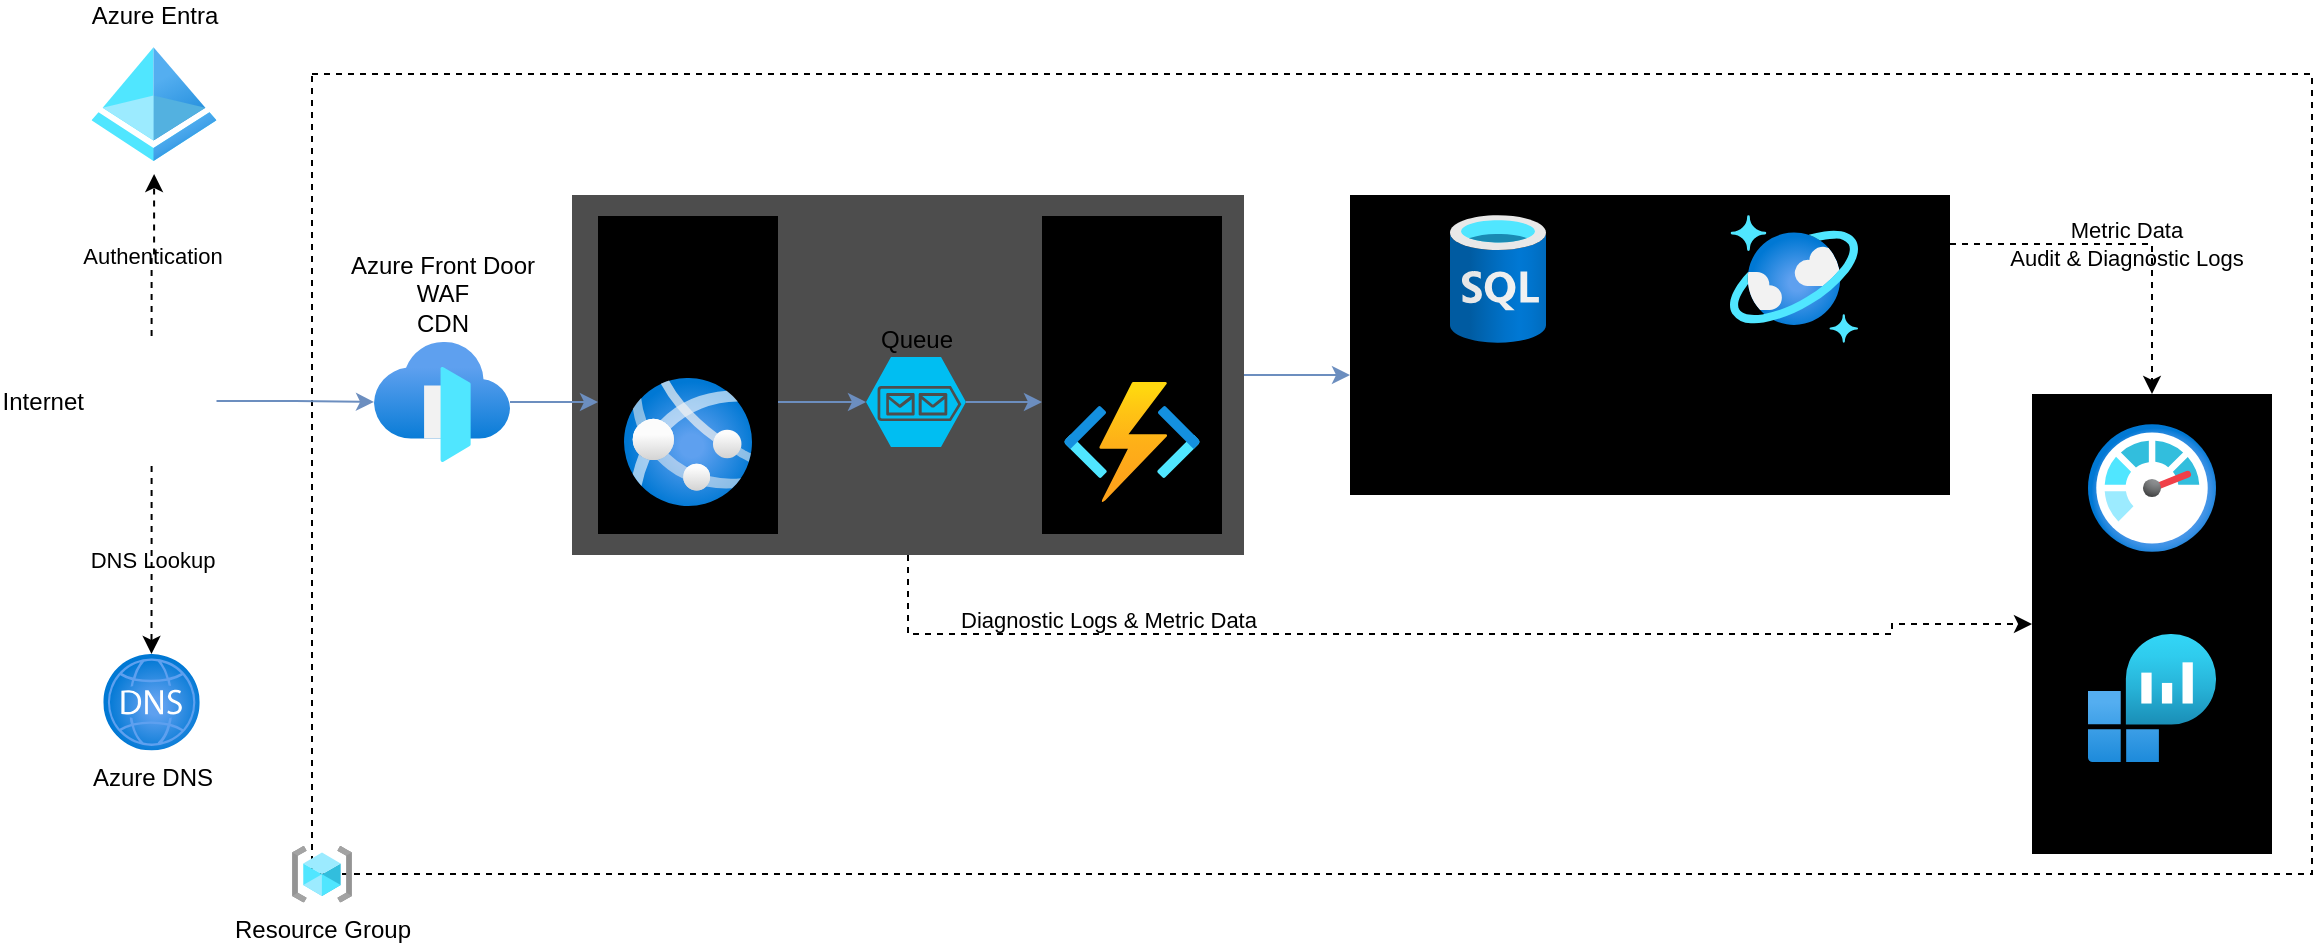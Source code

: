 <mxfile version="24.7.17">
  <diagram name="Page-1" id="cFViQNRxWiPSYkiwE-Xk">
    <mxGraphModel dx="2074" dy="1140" grid="1" gridSize="10" guides="1" tooltips="1" connect="1" arrows="1" fold="1" page="1" pageScale="1" pageWidth="1169" pageHeight="827" math="0" shadow="0">
      <root>
        <mxCell id="0" />
        <mxCell id="1" parent="0" />
        <mxCell id="c5PS5qvC9tU3Tb5Nze1B-4" value="" style="rounded=0;whiteSpace=wrap;html=1;fillColor=none;dashed=1;labelBackgroundColor=none;" vertex="1" parent="1">
          <mxGeometry x="160" y="100" width="1000" height="400" as="geometry" />
        </mxCell>
        <mxCell id="c5PS5qvC9tU3Tb5Nze1B-7" value="Metric Data&lt;br&gt;Audit &amp;amp; Diagnostic Logs" style="edgeStyle=orthogonalEdgeStyle;rounded=0;orthogonalLoop=1;jettySize=auto;html=1;labelBackgroundColor=none;dashed=1;" edge="1" parent="1" source="c5PS5qvC9tU3Tb5Nze1B-43" target="c5PS5qvC9tU3Tb5Nze1B-39">
          <mxGeometry relative="1" as="geometry">
            <Array as="points">
              <mxPoint x="1080" y="185" />
            </Array>
          </mxGeometry>
        </mxCell>
        <mxCell id="c5PS5qvC9tU3Tb5Nze1B-8" style="edgeStyle=orthogonalEdgeStyle;rounded=0;orthogonalLoop=1;jettySize=auto;html=1;fillColor=#dae8fc;strokeColor=#6c8ebf;labelBackgroundColor=none;" edge="1" parent="1" source="c5PS5qvC9tU3Tb5Nze1B-11" target="c5PS5qvC9tU3Tb5Nze1B-43">
          <mxGeometry relative="1" as="geometry">
            <Array as="points">
              <mxPoint x="680" y="240" />
              <mxPoint x="680" y="240" />
            </Array>
          </mxGeometry>
        </mxCell>
        <mxCell id="c5PS5qvC9tU3Tb5Nze1B-9" style="edgeStyle=orthogonalEdgeStyle;rounded=0;orthogonalLoop=1;jettySize=auto;html=1;dashed=1;labelBackgroundColor=none;entryX=0;entryY=0.5;entryDx=0;entryDy=0;" edge="1" parent="1" source="c5PS5qvC9tU3Tb5Nze1B-11" target="c5PS5qvC9tU3Tb5Nze1B-39">
          <mxGeometry relative="1" as="geometry">
            <mxPoint x="1250" y="360" as="targetPoint" />
            <Array as="points">
              <mxPoint x="458" y="380" />
              <mxPoint x="950" y="380" />
              <mxPoint x="950" y="375" />
            </Array>
          </mxGeometry>
        </mxCell>
        <mxCell id="c5PS5qvC9tU3Tb5Nze1B-10" value="Diagnostic Logs &amp;amp; Metric Data" style="edgeLabel;html=1;align=center;verticalAlign=middle;resizable=0;points=[];labelBackgroundColor=none;" vertex="1" connectable="0" parent="c5PS5qvC9tU3Tb5Nze1B-9">
          <mxGeometry x="-0.561" relative="1" as="geometry">
            <mxPoint x="6" y="-7" as="offset" />
          </mxGeometry>
        </mxCell>
        <mxCell id="c5PS5qvC9tU3Tb5Nze1B-11" value="" style="rounded=0;whiteSpace=wrap;html=1;dashed=1;labelBackgroundColor=none;fillColor=#4D4D4D;strokeColor=none;" vertex="1" parent="1">
          <mxGeometry x="290" y="160.5" width="336" height="180" as="geometry" />
        </mxCell>
        <mxCell id="c5PS5qvC9tU3Tb5Nze1B-13" value="Azure Entra" style="aspect=fixed;html=1;points=[];align=center;image;fontSize=12;image=img/lib/azure2/identity/Azure_Active_Directory.svg;fontFamily=Helvetica;fontColor=default;strokeColor=none;fillColor=#00BEF2;labelPosition=center;verticalLabelPosition=top;verticalAlign=bottom;labelBackgroundColor=none;" vertex="1" parent="1">
          <mxGeometry x="49.75" y="80" width="62.5" height="70" as="geometry" />
        </mxCell>
        <mxCell id="c5PS5qvC9tU3Tb5Nze1B-14" value="DNS Lookup" style="edgeStyle=orthogonalEdgeStyle;rounded=0;orthogonalLoop=1;jettySize=auto;html=1;dashed=1;labelBackgroundColor=none;" edge="1" parent="1" source="c5PS5qvC9tU3Tb5Nze1B-17" target="c5PS5qvC9tU3Tb5Nze1B-18">
          <mxGeometry relative="1" as="geometry" />
        </mxCell>
        <mxCell id="c5PS5qvC9tU3Tb5Nze1B-15" value="Authentication" style="edgeStyle=orthogonalEdgeStyle;rounded=0;orthogonalLoop=1;jettySize=auto;html=1;dashed=1;labelBackgroundColor=none;" edge="1" parent="1" source="c5PS5qvC9tU3Tb5Nze1B-17" target="c5PS5qvC9tU3Tb5Nze1B-13">
          <mxGeometry relative="1" as="geometry" />
        </mxCell>
        <mxCell id="c5PS5qvC9tU3Tb5Nze1B-16" style="edgeStyle=orthogonalEdgeStyle;rounded=0;orthogonalLoop=1;jettySize=auto;html=1;fillColor=#dae8fc;strokeColor=#6c8ebf;labelBackgroundColor=none;" edge="1" parent="1" source="c5PS5qvC9tU3Tb5Nze1B-17" target="c5PS5qvC9tU3Tb5Nze1B-20">
          <mxGeometry relative="1" as="geometry" />
        </mxCell>
        <mxCell id="c5PS5qvC9tU3Tb5Nze1B-17" value="Internet" style="shape=image;html=1;verticalAlign=middle;verticalLabelPosition=middle;labelBackgroundColor=none;imageAspect=0;aspect=fixed;image=https://cdn4.iconfinder.com/data/icons/for-your-interface-free-samples/128/Globe-128.png;labelPosition=left;align=right;" vertex="1" parent="1">
          <mxGeometry x="47.25" y="231" width="65" height="65" as="geometry" />
        </mxCell>
        <mxCell id="c5PS5qvC9tU3Tb5Nze1B-18" value="Azure DNS" style="aspect=fixed;html=1;points=[];align=center;image;fontSize=12;image=img/lib/azure2/networking/DNS_Zones.svg;labelBackgroundColor=none;" vertex="1" parent="1">
          <mxGeometry x="55.63" y="390" width="48.25" height="48.25" as="geometry" />
        </mxCell>
        <mxCell id="c5PS5qvC9tU3Tb5Nze1B-19" style="edgeStyle=orthogonalEdgeStyle;rounded=0;orthogonalLoop=1;jettySize=auto;html=1;fillColor=#dae8fc;strokeColor=#6c8ebf;labelBackgroundColor=none;" edge="1" parent="1" source="c5PS5qvC9tU3Tb5Nze1B-20" target="c5PS5qvC9tU3Tb5Nze1B-36">
          <mxGeometry relative="1" as="geometry">
            <Array as="points">
              <mxPoint x="290" y="264" />
              <mxPoint x="290" y="264" />
            </Array>
          </mxGeometry>
        </mxCell>
        <mxCell id="c5PS5qvC9tU3Tb5Nze1B-20" value="Azure Front Door&lt;br&gt;WAF&lt;br&gt;CDN" style="aspect=fixed;html=1;points=[];align=center;image;fontSize=12;image=img/lib/azure2/networking/Front_Doors.svg;labelPosition=center;verticalLabelPosition=top;verticalAlign=bottom;labelBackgroundColor=none;" vertex="1" parent="1">
          <mxGeometry x="191" y="234" width="68" height="60" as="geometry" />
        </mxCell>
        <mxCell id="c5PS5qvC9tU3Tb5Nze1B-21" style="edgeStyle=orthogonalEdgeStyle;rounded=0;orthogonalLoop=1;jettySize=auto;html=1;fillColor=#dae8fc;strokeColor=#6c8ebf;labelBackgroundColor=none;" edge="1" parent="1" source="c5PS5qvC9tU3Tb5Nze1B-36" target="c5PS5qvC9tU3Tb5Nze1B-23">
          <mxGeometry relative="1" as="geometry">
            <Array as="points">
              <mxPoint x="410" y="264" />
              <mxPoint x="410" y="264" />
            </Array>
          </mxGeometry>
        </mxCell>
        <mxCell id="c5PS5qvC9tU3Tb5Nze1B-22" style="edgeStyle=orthogonalEdgeStyle;rounded=0;orthogonalLoop=1;jettySize=auto;html=1;fillColor=#dae8fc;strokeColor=#6c8ebf;labelBackgroundColor=none;" edge="1" parent="1" source="c5PS5qvC9tU3Tb5Nze1B-23" target="c5PS5qvC9tU3Tb5Nze1B-33">
          <mxGeometry relative="1" as="geometry">
            <Array as="points">
              <mxPoint x="520" y="264" />
              <mxPoint x="520" y="264" />
            </Array>
          </mxGeometry>
        </mxCell>
        <mxCell id="c5PS5qvC9tU3Tb5Nze1B-23" value="Queue" style="verticalLabelPosition=top;html=1;verticalAlign=bottom;align=center;strokeColor=none;fillColor=#00BEF2;shape=mxgraph.azure.storage_queue;labelPosition=center;labelBackgroundColor=none;" vertex="1" parent="1">
          <mxGeometry x="437" y="241.5" width="50" height="45" as="geometry" />
        </mxCell>
        <mxCell id="c5PS5qvC9tU3Tb5Nze1B-31" value="Resource Group" style="aspect=fixed;html=1;points=[];align=center;image;fontSize=12;image=img/lib/azure2/general/Resource_Groups.svg;dashed=1;fillColor=none;labelBackgroundColor=none;" vertex="1" parent="1">
          <mxGeometry x="150" y="486" width="30" height="28.24" as="geometry" />
        </mxCell>
        <mxCell id="c5PS5qvC9tU3Tb5Nze1B-32" value="" style="group;labelBackgroundColor=none;strokeColor=none;" vertex="1" connectable="0" parent="1">
          <mxGeometry x="525" y="171" width="90" height="159" as="geometry" />
        </mxCell>
        <mxCell id="c5PS5qvC9tU3Tb5Nze1B-33" value="" style="rounded=0;whiteSpace=wrap;html=1;dashed=1;labelBackgroundColor=none;fillColor=#000000;labelPosition=center;verticalLabelPosition=top;align=center;verticalAlign=bottom;spacingTop=0;spacingBottom=-35;strokeColor=none;" vertex="1" parent="c5PS5qvC9tU3Tb5Nze1B-32">
          <mxGeometry width="90" height="159" as="geometry" />
        </mxCell>
        <mxCell id="c5PS5qvC9tU3Tb5Nze1B-34" value="Function App" style="aspect=fixed;html=1;points=[];align=center;image;fontSize=12;image=img/lib/azure2/compute/Function_Apps.svg;labelPosition=center;verticalLabelPosition=top;verticalAlign=bottom;labelBackgroundColor=none;" vertex="1" parent="c5PS5qvC9tU3Tb5Nze1B-32">
          <mxGeometry x="11" y="83" width="68" height="60" as="geometry" />
        </mxCell>
        <mxCell id="c5PS5qvC9tU3Tb5Nze1B-35" value="" style="group;labelBackgroundColor=none;strokeColor=none;" vertex="1" connectable="0" parent="1">
          <mxGeometry x="303" y="171" width="90" height="159" as="geometry" />
        </mxCell>
        <mxCell id="c5PS5qvC9tU3Tb5Nze1B-36" value="App Service Plan" style="rounded=0;whiteSpace=wrap;html=1;dashed=1;labelBackgroundColor=none;fillColor=#000000;labelPosition=center;verticalLabelPosition=top;align=center;verticalAlign=bottom;spacingTop=0;spacingBottom=-35;strokeColor=none;" vertex="1" parent="c5PS5qvC9tU3Tb5Nze1B-35">
          <mxGeometry width="90" height="159" as="geometry" />
        </mxCell>
        <mxCell id="c5PS5qvC9tU3Tb5Nze1B-37" value="Web App" style="aspect=fixed;html=1;points=[];align=center;image;fontSize=12;image=img/lib/azure2/compute/App_Services.svg;labelPosition=center;verticalLabelPosition=top;verticalAlign=bottom;labelBackgroundColor=none;" vertex="1" parent="c5PS5qvC9tU3Tb5Nze1B-35">
          <mxGeometry x="13" y="81" width="64" height="64" as="geometry" />
        </mxCell>
        <mxCell id="c5PS5qvC9tU3Tb5Nze1B-38" value="" style="group;labelBackgroundColor=none;" vertex="1" connectable="0" parent="1">
          <mxGeometry x="1020" y="260" width="120" height="230" as="geometry" />
        </mxCell>
        <mxCell id="c5PS5qvC9tU3Tb5Nze1B-39" value="" style="rounded=0;whiteSpace=wrap;html=1;dashed=1;labelBackgroundColor=none;fillColor=#000000;strokeColor=none;" vertex="1" parent="c5PS5qvC9tU3Tb5Nze1B-38">
          <mxGeometry width="120" height="230" as="geometry" />
        </mxCell>
        <mxCell id="c5PS5qvC9tU3Tb5Nze1B-40" value="Azure Monitor" style="aspect=fixed;html=1;points=[];align=center;image;fontSize=12;image=img/lib/azure2/management_governance/Monitor.svg;dashed=1;labelBackgroundColor=none;fillColor=#FFFFFF;" vertex="1" parent="c5PS5qvC9tU3Tb5Nze1B-38">
          <mxGeometry x="28" y="15" width="64" height="64" as="geometry" />
        </mxCell>
        <mxCell id="c5PS5qvC9tU3Tb5Nze1B-46" value="" style="edgeStyle=orthogonalEdgeStyle;rounded=0;orthogonalLoop=1;jettySize=auto;html=1;" edge="1" parent="c5PS5qvC9tU3Tb5Nze1B-38" source="c5PS5qvC9tU3Tb5Nze1B-41" target="c5PS5qvC9tU3Tb5Nze1B-40">
          <mxGeometry relative="1" as="geometry" />
        </mxCell>
        <mxCell id="c5PS5qvC9tU3Tb5Nze1B-41" value="Log Analytics" style="aspect=fixed;html=1;points=[];align=center;image;fontSize=12;image=img/lib/azure2/analytics/Log_Analytics_Workspaces.svg;dashed=1;labelBackgroundColor=none;fillColor=#FFFFFF;" vertex="1" parent="c5PS5qvC9tU3Tb5Nze1B-38">
          <mxGeometry x="28" y="120" width="64" height="64" as="geometry" />
        </mxCell>
        <mxCell id="c5PS5qvC9tU3Tb5Nze1B-42" value="" style="group;labelBackgroundColor=none;strokeColor=none;" vertex="1" connectable="0" parent="1">
          <mxGeometry x="679" y="160.5" width="300" height="150" as="geometry" />
        </mxCell>
        <mxCell id="c5PS5qvC9tU3Tb5Nze1B-43" value="" style="rounded=0;whiteSpace=wrap;html=1;dashed=1;labelBackgroundColor=none;fillColor=#000000;strokeColor=none;" vertex="1" parent="c5PS5qvC9tU3Tb5Nze1B-42">
          <mxGeometry width="300" height="150" as="geometry" />
        </mxCell>
        <mxCell id="c5PS5qvC9tU3Tb5Nze1B-44" value="Azure SQL Database" style="aspect=fixed;html=1;points=[];align=center;image;fontSize=12;image=img/lib/azure2/databases/SQL_Database.svg;labelBackgroundColor=none;" vertex="1" parent="c5PS5qvC9tU3Tb5Nze1B-42">
          <mxGeometry x="50" y="10" width="48" height="64" as="geometry" />
        </mxCell>
        <mxCell id="c5PS5qvC9tU3Tb5Nze1B-45" value="Azure Cosmos Database" style="aspect=fixed;html=1;points=[];align=center;image;fontSize=12;image=img/lib/azure2/databases/Azure_Cosmos_DB.svg;labelBackgroundColor=none;" vertex="1" parent="c5PS5qvC9tU3Tb5Nze1B-42">
          <mxGeometry x="190" y="10" width="64" height="64" as="geometry" />
        </mxCell>
      </root>
    </mxGraphModel>
  </diagram>
</mxfile>
